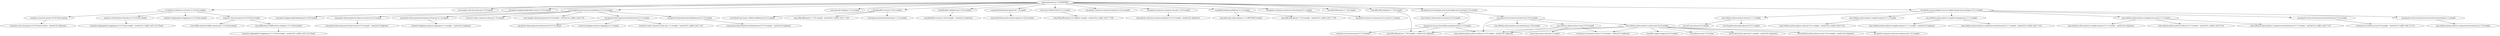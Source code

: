 digraph pxlsspace__Pxls {
	"space.pxls:pxls:jar:1.0-SNAPSHOT" -> "io.undertow:undertow-core:jar:2.3.14.Final:compile" ; 
	"space.pxls:pxls:jar:1.0-SNAPSHOT" -> "com.google.code.gson:gson:jar:2.10:compile" ; 
	"space.pxls:pxls:jar:1.0-SNAPSHOT" -> "org.apache.logging.log4j:log4j-core:jar:2.19.0:compile" ; 
	"space.pxls:pxls:jar:1.0-SNAPSHOT" -> "com.konghq:unirest-java:jar:standalone:3.13.13:compile" ; 
	"space.pxls:pxls:jar:1.0-SNAPSHOT" -> "com.typesafe:config:jar:1.4.2:compile" ; 
	"space.pxls:pxls:jar:1.0-SNAPSHOT" -> "org.jdbi:jdbi3-core:jar:3.34.0:compile" ; 
	"space.pxls:pxls:jar:1.0-SNAPSHOT" -> "org.jdbi:jdbi3-sqlobject:jar:3.34.0:compile" ; 
	"space.pxls:pxls:jar:1.0-SNAPSHOT" -> "org.postgresql:postgresql:jar:42.7.2:compile" ; 
	"space.pxls:pxls:jar:1.0-SNAPSHOT" -> "com.zaxxer:HikariCP:jar:5.0.1:compile" ; 
	"space.pxls:pxls:jar:1.0-SNAPSHOT" -> "org.apache.commons:commons-lang3:jar:3.12.0:compile" ; 
	"space.pxls:pxls:jar:1.0-SNAPSHOT" -> "org.apache.commons:commons-text:jar:1.10.0:compile" ; 
	"space.pxls:pxls:jar:1.0-SNAPSHOT" -> "io.pebbletemplates:pebble:jar:3.1.6:compile" ; 
	"space.pxls:pxls:jar:1.0-SNAPSHOT" -> "org.apache.commons:commons-jcs3-jcache:jar:3.1:compile" ; 
	"space.pxls:pxls:jar:1.0-SNAPSHOT" -> "org.slf4j:slf4j-api:jar:1.7.36:compile" ; 
	"space.pxls:pxls:jar:1.0-SNAPSHOT" -> "org.slf4j:slf4j-simple:jar:1.7.36:compile" ; 
	"space.pxls:pxls:jar:1.0-SNAPSHOT" -> "org.apache.maven.plugins:maven-jar-plugin:maven-plugin:3.3.0:compile" ; 
	"space.pxls:pxls:jar:1.0-SNAPSHOT" -> "org.apache.maven.plugins:maven-compiler-plugin:maven-plugin:3.10.1:compile" ; 
	"io.undertow:undertow-core:jar:2.3.14.Final:compile" -> "org.jboss.logging:jboss-logging:jar:3.4.3.Final:compile" ; 
	"io.undertow:undertow-core:jar:2.3.14.Final:compile" -> "org.jboss.xnio:xnio-api:jar:3.8.16.Final:compile" ; 
	"io.undertow:undertow-core:jar:2.3.14.Final:compile" -> "org.jboss.xnio:xnio-nio:jar:3.8.16.Final:runtime" ; 
	"io.undertow:undertow-core:jar:2.3.14.Final:compile" -> "org.jboss.threads:jboss-threads:jar:3.5.0.Final:compile" ; 
	"org.jboss.xnio:xnio-api:jar:3.8.16.Final:compile" -> "org.wildfly.common:wildfly-common:jar:1.5.4.Final:compile" ; 
	"org.jboss.xnio:xnio-api:jar:3.8.16.Final:compile" -> "org.wildfly.client:wildfly-client-config:jar:1.0.1.Final:compile" ; 
	"org.wildfly.client:wildfly-client-config:jar:1.0.1.Final:compile" -> "(org.jboss.logging:jboss-logging:jar:3.3.1.Final:compile - omitted for conflict with 3.4.3.Final)" ; 
	"org.jboss.xnio:xnio-nio:jar:3.8.16.Final:runtime" -> "(org.jboss.xnio:xnio-api:jar:3.8.16.Final:runtime - omitted for duplicate)" ; 
	"org.jboss.threads:jboss-threads:jar:3.5.0.Final:compile" -> "(org.jboss.logging:jboss-logging:jar:3.4.1.Final:compile - omitted for conflict with 3.4.3.Final)" ; 
	"org.apache.logging.log4j:log4j-core:jar:2.19.0:compile" -> "org.apache.logging.log4j:log4j-api:jar:2.19.0:compile" ; 
	"com.konghq:unirest-java:jar:standalone:3.13.13:compile" -> "org.apache.httpcomponents:httpclient:jar:4.5.13:compile" ; 
	"com.konghq:unirest-java:jar:standalone:3.13.13:compile" -> "org.apache.httpcomponents:httpmime:jar:4.5.13:compile" ; 
	"com.konghq:unirest-java:jar:standalone:3.13.13:compile" -> "org.apache.httpcomponents:httpcore-nio:jar:4.4.13:compile" ; 
	"com.konghq:unirest-java:jar:standalone:3.13.13:compile" -> "org.apache.httpcomponents:httpasyncclient:jar:4.1.5:compile" ; 
	"com.konghq:unirest-java:jar:standalone:3.13.13:compile" -> "commons-codec:commons-codec:jar:1.15:compile" ; 
	"com.konghq:unirest-java:jar:standalone:3.13.13:compile" -> "(com.google.code.gson:gson:jar:2.9.0:compile - omitted for conflict with 2.10)" ; 
	"org.apache.httpcomponents:httpclient:jar:4.5.13:compile" -> "org.apache.httpcomponents:httpcore:jar:4.4.13:compile" ; 
	"org.apache.httpcomponents:httpclient:jar:4.5.13:compile" -> "commons-logging:commons-logging:jar:1.2:compile" ; 
	"org.apache.httpcomponents:httpclient:jar:4.5.13:compile" -> "(commons-codec:commons-codec:jar:1.11:compile - omitted for conflict with 1.15)" ; 
	"org.apache.httpcomponents:httpmime:jar:4.5.13:compile" -> "(org.apache.httpcomponents:httpclient:jar:4.5.13:compile - omitted for duplicate)" ; 
	"org.apache.httpcomponents:httpcore-nio:jar:4.4.13:compile" -> "(org.apache.httpcomponents:httpcore:jar:4.4.13:compile - omitted for duplicate)" ; 
	"org.apache.httpcomponents:httpasyncclient:jar:4.1.5:compile" -> "(commons-logging:commons-logging:jar:1.2:compile - omitted for duplicate)" ; 
	"org.jdbi:jdbi3-core:jar:3.34.0:compile" -> "(org.slf4j:slf4j-api:jar:1.7.32:compile - omitted for conflict with 1.7.36)" ; 
	"org.jdbi:jdbi3-core:jar:3.34.0:compile" -> "io.leangen.geantyref:geantyref:jar:1.3.13:compile" ; 
	"org.jdbi:jdbi3-core:jar:3.34.0:compile" -> "com.github.ben-manes.caffeine:caffeine:jar:3.0.3:compile" ; 
	"org.jdbi:jdbi3-sqlobject:jar:3.34.0:compile" -> "(org.jdbi:jdbi3-core:jar:3.34.0:compile - omitted for duplicate)" ; 
	"org.postgresql:postgresql:jar:42.7.2:compile" -> "org.checkerframework:checker-qual:jar:3.42.0:runtime" ; 
	"com.zaxxer:HikariCP:jar:5.0.1:compile" -> "(org.slf4j:slf4j-api:jar:2.0.0-alpha1:compile - omitted for conflict with 1.7.36)" ; 
	"org.apache.commons:commons-text:jar:1.10.0:compile" -> "(org.apache.commons:commons-lang3:jar:3.12.0:compile - omitted for duplicate)" ; 
	"io.pebbletemplates:pebble:jar:3.1.6:compile" -> "org.unbescape:unbescape:jar:1.1.6.RELEASE:compile" ; 
	"io.pebbletemplates:pebble:jar:3.1.6:compile" -> "(org.slf4j:slf4j-api:jar:1.7.25:compile - omitted for conflict with 1.7.36)" ; 
	"org.apache.commons:commons-jcs3-jcache:jar:3.1:compile" -> "org.apache.commons:commons-jcs3-core:jar:3.1:compile" ; 
	"org.slf4j:slf4j-simple:jar:1.7.36:compile" -> "(org.slf4j:slf4j-api:jar:1.7.36:compile - omitted for duplicate)" ; 
	"org.apache.maven.plugins:maven-jar-plugin:maven-plugin:3.3.0:compile" -> "org.apache.maven.shared:file-management:jar:3.1.0:compile" ; 
	"org.apache.maven.plugins:maven-jar-plugin:maven-plugin:3.3.0:compile" -> "org.apache.maven:maven-archiver:jar:3.6.0:compile" ; 
	"org.apache.maven.plugins:maven-jar-plugin:maven-plugin:3.3.0:compile" -> "org.codehaus.plexus:plexus-utils:jar:3.4.2:compile" ; 
	"org.apache.maven.shared:file-management:jar:3.1.0:compile" -> "(org.slf4j:slf4j-api:jar:1.7.36:compile - omitted for duplicate)" ; 
	"org.apache.maven.shared:file-management:jar:3.1.0:compile" -> "(org.codehaus.plexus:plexus-utils:jar:3.4.2:compile - omitted for duplicate)" ; 
	"org.apache.maven.shared:file-management:jar:3.1.0:compile" -> "commons-io:commons-io:jar:2.11.0:compile" ; 
	"org.apache.maven:maven-archiver:jar:3.6.0:compile" -> "org.codehaus.plexus:plexus-io:jar:3.4.0:compile" ; 
	"org.apache.maven:maven-archiver:jar:3.6.0:compile" -> "org.codehaus.plexus:plexus-archiver:jar:4.4.0:compile" ; 
	"org.apache.maven:maven-archiver:jar:3.6.0:compile" -> "(org.codehaus.plexus:plexus-utils:jar:3.4.2:compile - omitted for duplicate)" ; 
	"org.apache.maven:maven-archiver:jar:3.6.0:compile" -> "org.codehaus.plexus:plexus-interpolation:jar:1.26:compile" ; 
	"org.codehaus.plexus:plexus-io:jar:3.4.0:compile" -> "javax.inject:javax.inject:jar:1:compile" ; 
	"org.codehaus.plexus:plexus-io:jar:3.4.0:compile" -> "(org.codehaus.plexus:plexus-utils:jar:3.4.2:compile - omitted for duplicate)" ; 
	"org.codehaus.plexus:plexus-io:jar:3.4.0:compile" -> "(commons-io:commons-io:jar:2.11.0:compile - omitted for duplicate)" ; 
	"org.codehaus.plexus:plexus-archiver:jar:4.4.0:compile" -> "(javax.inject:javax.inject:jar:1:compile - omitted for duplicate)" ; 
	"org.codehaus.plexus:plexus-archiver:jar:4.4.0:compile" -> "(org.codehaus.plexus:plexus-utils:jar:3.4.2:compile - omitted for duplicate)" ; 
	"org.codehaus.plexus:plexus-archiver:jar:4.4.0:compile" -> "(org.codehaus.plexus:plexus-io:jar:3.4.0:compile - omitted for duplicate)" ; 
	"org.codehaus.plexus:plexus-archiver:jar:4.4.0:compile" -> "(commons-io:commons-io:jar:2.11.0:compile - omitted for duplicate)" ; 
	"org.codehaus.plexus:plexus-archiver:jar:4.4.0:compile" -> "org.apache.commons:commons-compress:jar:1.21:compile" ; 
	"org.codehaus.plexus:plexus-archiver:jar:4.4.0:compile" -> "(org.slf4j:slf4j-api:jar:1.7.36:compile - omitted for duplicate)" ; 
	"org.codehaus.plexus:plexus-archiver:jar:4.4.0:compile" -> "org.iq80.snappy:snappy:jar:0.4:compile" ; 
	"org.codehaus.plexus:plexus-archiver:jar:4.4.0:compile" -> "org.tukaani:xz:jar:1.9:runtime" ; 
	"org.apache.maven.plugins:maven-compiler-plugin:maven-plugin:3.10.1:compile" -> "org.apache.maven.shared:maven-shared-utils:jar:3.3.4:compile" ; 
	"org.apache.maven.plugins:maven-compiler-plugin:maven-plugin:3.10.1:compile" -> "org.apache.maven.shared:maven-shared-incremental:jar:1.1:compile" ; 
	"org.apache.maven.plugins:maven-compiler-plugin:maven-plugin:3.10.1:compile" -> "org.codehaus.plexus:plexus-java:jar:1.1.1:compile" ; 
	"org.apache.maven.plugins:maven-compiler-plugin:maven-plugin:3.10.1:compile" -> "org.codehaus.plexus:plexus-compiler-api:jar:2.11.1:compile" ; 
	"org.apache.maven.plugins:maven-compiler-plugin:maven-plugin:3.10.1:compile" -> "org.codehaus.plexus:plexus-compiler-manager:jar:2.11.1:compile" ; 
	"org.apache.maven.plugins:maven-compiler-plugin:maven-plugin:3.10.1:compile" -> "org.codehaus.plexus:plexus-compiler-javac:jar:2.11.1:runtime" ; 
	"org.apache.maven.shared:maven-shared-utils:jar:3.3.4:compile" -> "(commons-io:commons-io:jar:2.6:compile - omitted for conflict with 2.11.0)" ; 
	"org.apache.maven.shared:maven-shared-incremental:jar:1.1:compile" -> "org.codehaus.plexus:plexus-component-annotations:jar:1.5.5:compile" ; 
	"org.codehaus.plexus:plexus-java:jar:1.1.1:compile" -> "org.ow2.asm:asm:jar:9.2:compile" ; 
	"org.codehaus.plexus:plexus-java:jar:1.1.1:compile" -> "com.thoughtworks.qdox:qdox:jar:2.0.1:compile" ; 
	"org.codehaus.plexus:plexus-compiler-api:jar:2.11.1:compile" -> "(org.codehaus.plexus:plexus-utils:jar:3.4.1:compile - omitted for conflict with 3.4.2)" ; 
	"org.codehaus.plexus:plexus-compiler-manager:jar:2.11.1:compile" -> "(org.codehaus.plexus:plexus-compiler-api:jar:2.11.1:compile - omitted for duplicate)" ; 
	"org.codehaus.plexus:plexus-compiler-manager:jar:2.11.1:compile" -> "(org.codehaus.plexus:plexus-component-annotations:jar:2.1.1:compile - omitted for conflict with 1.5.5)" ; 
	"org.codehaus.plexus:plexus-compiler-javac:jar:2.11.1:runtime" -> "(org.codehaus.plexus:plexus-utils:jar:3.4.1:runtime - omitted for conflict with 3.4.2)" ; 
	"org.codehaus.plexus:plexus-compiler-javac:jar:2.11.1:runtime" -> "(org.codehaus.plexus:plexus-component-annotations:jar:2.1.1:runtime - omitted for conflict with 1.5.5)" ; 
	"org.codehaus.plexus:plexus-compiler-javac:jar:2.11.1:runtime" -> "(org.codehaus.plexus:plexus-compiler-api:jar:2.11.1:runtime - omitted for duplicate)" ; 
}
